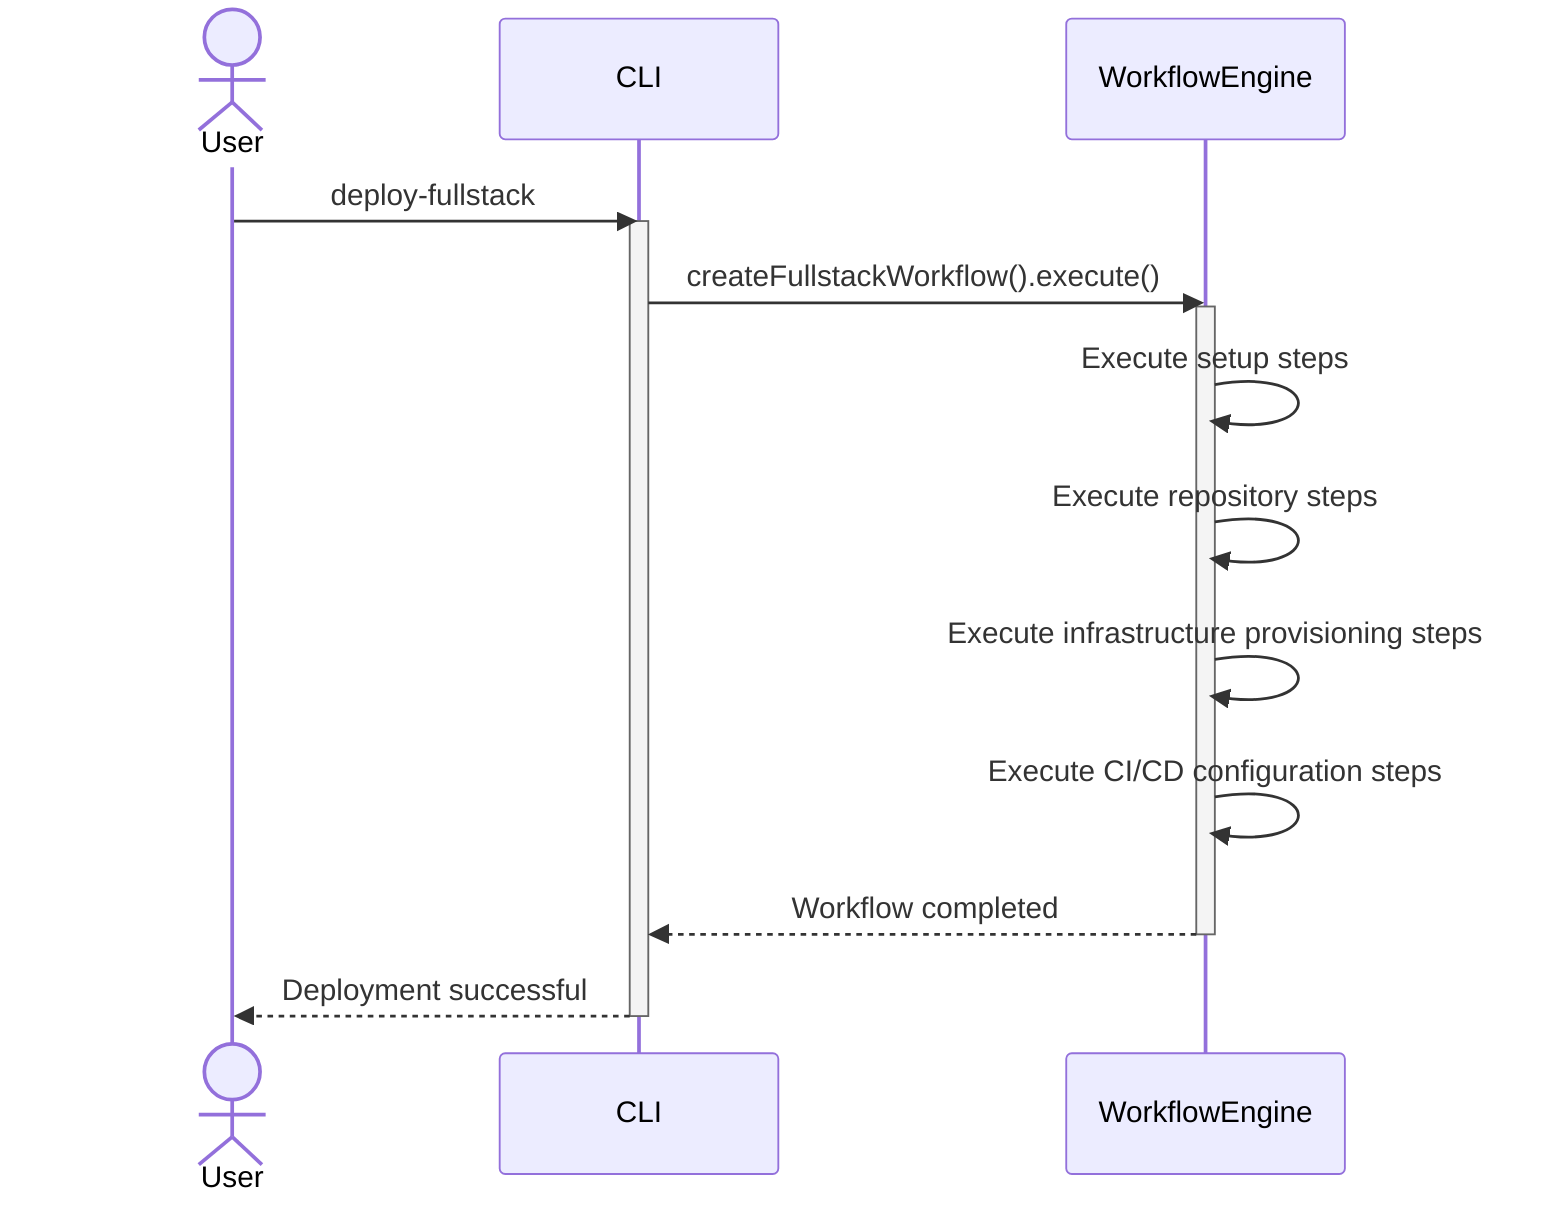 ---
config:
  theme: default
  look: classic
---
sequenceDiagram
    actor User
    participant CLI
    participant WE as WorkflowEngine
    
    User->>CLI: deploy-fullstack
    activate CLI
    CLI->>WE: createFullstackWorkflow().execute()
    activate WE
    
    WE->>WE: Execute setup steps
    
    WE->>WE: Execute repository steps
    
    WE->>WE: Execute infrastructure provisioning steps
    
    WE->>WE: Execute CI/CD configuration steps
    
    WE-->>CLI: Workflow completed
    deactivate WE
    CLI-->>User: Deployment successful
    deactivate CLI